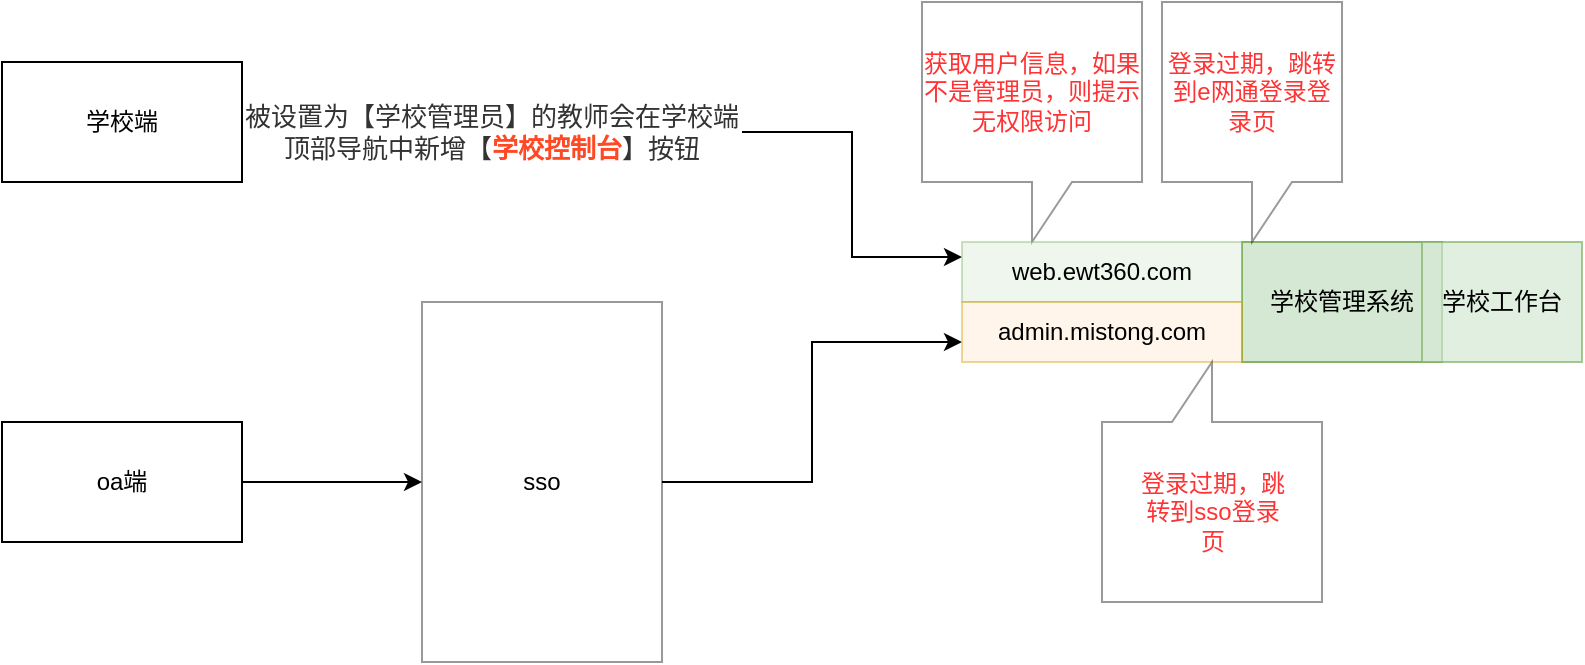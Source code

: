 <mxfile version="15.7.3" type="github">
  <diagram id="dv2QtuWtAXCM198p0LFP" name="Page-1">
    <mxGraphModel dx="1038" dy="579" grid="1" gridSize="10" guides="1" tooltips="1" connect="1" arrows="1" fold="1" page="1" pageScale="1" pageWidth="827" pageHeight="1169" math="0" shadow="0">
      <root>
        <mxCell id="0" />
        <mxCell id="1" parent="0" />
        <mxCell id="evyOM6vPQMrZivS5_X6k-1" value="学校端" style="rounded=0;whiteSpace=wrap;html=1;" parent="1" vertex="1">
          <mxGeometry x="20" y="150" width="120" height="60" as="geometry" />
        </mxCell>
        <mxCell id="zaQ5jrOaa6_SoWPFSIVf-4" style="edgeStyle=orthogonalEdgeStyle;rounded=0;orthogonalLoop=1;jettySize=auto;html=1;entryX=0;entryY=0.5;entryDx=0;entryDy=0;" edge="1" parent="1" source="evyOM6vPQMrZivS5_X6k-2" target="evyOM6vPQMrZivS5_X6k-21">
          <mxGeometry relative="1" as="geometry" />
        </mxCell>
        <mxCell id="evyOM6vPQMrZivS5_X6k-2" value="oa端" style="rounded=0;whiteSpace=wrap;html=1;" parent="1" vertex="1">
          <mxGeometry x="20" y="330" width="120" height="60" as="geometry" />
        </mxCell>
        <mxCell id="evyOM6vPQMrZivS5_X6k-11" style="edgeStyle=orthogonalEdgeStyle;rounded=0;orthogonalLoop=1;jettySize=auto;html=1;entryX=0;entryY=0.25;entryDx=0;entryDy=0;" parent="1" source="evyOM6vPQMrZivS5_X6k-6" target="evyOM6vPQMrZivS5_X6k-29" edge="1">
          <mxGeometry relative="1" as="geometry">
            <mxPoint x="414" y="185" as="targetPoint" />
          </mxGeometry>
        </mxCell>
        <mxCell id="evyOM6vPQMrZivS5_X6k-6" value="&lt;span style=&quot;font-size: 13px ; text-align: left&quot;&gt;&lt;font color=&quot;#333333&quot;&gt;被设置为【学校管理员】的教师会在学校端顶部导航中新增【&lt;/font&gt;&lt;b&gt;&lt;font color=&quot;#ff4824&quot;&gt;学校控制台&lt;/font&gt;&lt;/b&gt;&lt;font color=&quot;#333333&quot;&gt;】按钮&lt;/font&gt;&lt;/span&gt;" style="text;html=1;strokeColor=none;fillColor=none;align=center;verticalAlign=middle;whiteSpace=wrap;rounded=0;" parent="1" vertex="1">
          <mxGeometry x="140" y="180" width="250" height="10" as="geometry" />
        </mxCell>
        <mxCell id="evyOM6vPQMrZivS5_X6k-4" value="学校管理系统" style="rounded=0;whiteSpace=wrap;html=1;fillColor=#d5e8d4;strokeColor=#82b366;" parent="1" vertex="1">
          <mxGeometry x="640" y="240" width="100" height="60" as="geometry" />
        </mxCell>
        <mxCell id="evyOM6vPQMrZivS5_X6k-15" value="&lt;font color=&quot;#ff3333&quot;&gt;获取用户信息，如果不是管理员，则提示无权限访问&lt;/font&gt;" style="shape=callout;whiteSpace=wrap;html=1;perimeter=calloutPerimeter;opacity=40;" parent="1" vertex="1">
          <mxGeometry x="480" y="120" width="110" height="120" as="geometry" />
        </mxCell>
        <mxCell id="evyOM6vPQMrZivS5_X6k-23" style="edgeStyle=orthogonalEdgeStyle;rounded=0;orthogonalLoop=1;jettySize=auto;html=1;entryX=0;entryY=0.667;entryDx=0;entryDy=0;entryPerimeter=0;" parent="1" source="evyOM6vPQMrZivS5_X6k-21" target="evyOM6vPQMrZivS5_X6k-30" edge="1">
          <mxGeometry relative="1" as="geometry">
            <mxPoint x="414" y="360" as="targetPoint" />
          </mxGeometry>
        </mxCell>
        <mxCell id="evyOM6vPQMrZivS5_X6k-21" value="sso" style="rounded=0;whiteSpace=wrap;html=1;opacity=40;" parent="1" vertex="1">
          <mxGeometry x="230" y="270" width="120" height="180" as="geometry" />
        </mxCell>
        <mxCell id="evyOM6vPQMrZivS5_X6k-29" value="web.ewt360.com" style="rounded=0;whiteSpace=wrap;html=1;opacity=40;fillColor=#d5e8d4;strokeColor=#82b366;" parent="1" vertex="1">
          <mxGeometry x="500" y="240" width="140" height="30" as="geometry" />
        </mxCell>
        <mxCell id="evyOM6vPQMrZivS5_X6k-30" value="admin.mistong.com" style="rounded=0;whiteSpace=wrap;html=1;opacity=40;fillColor=#ffe6cc;strokeColor=#d79b00;" parent="1" vertex="1">
          <mxGeometry x="500" y="270" width="140" height="30" as="geometry" />
        </mxCell>
        <mxCell id="evyOM6vPQMrZivS5_X6k-31" value="学校工作台" style="rounded=0;whiteSpace=wrap;html=1;fillColor=#d5e8d4;strokeColor=#82b366;opacity=70;" parent="1" vertex="1">
          <mxGeometry x="730" y="240" width="80" height="60" as="geometry" />
        </mxCell>
        <mxCell id="zaQ5jrOaa6_SoWPFSIVf-5" value="&lt;font color=&quot;#ff3333&quot;&gt;登录过期，跳转到e网通登录登录页&lt;/font&gt;" style="shape=callout;whiteSpace=wrap;html=1;perimeter=calloutPerimeter;opacity=40;" vertex="1" parent="1">
          <mxGeometry x="600" y="120" width="90" height="120" as="geometry" />
        </mxCell>
        <mxCell id="zaQ5jrOaa6_SoWPFSIVf-6" value="" style="shape=callout;whiteSpace=wrap;html=1;perimeter=calloutPerimeter;opacity=40;rotation=-180;" vertex="1" parent="1">
          <mxGeometry x="570" y="300" width="110" height="120" as="geometry" />
        </mxCell>
        <mxCell id="zaQ5jrOaa6_SoWPFSIVf-8" value="登录过期，跳转到sso登录页" style="text;html=1;align=center;verticalAlign=middle;whiteSpace=wrap;rounded=0;fontColor=#FF3333;" vertex="1" parent="1">
          <mxGeometry x="587.5" y="350" width="75" height="50" as="geometry" />
        </mxCell>
      </root>
    </mxGraphModel>
  </diagram>
</mxfile>
